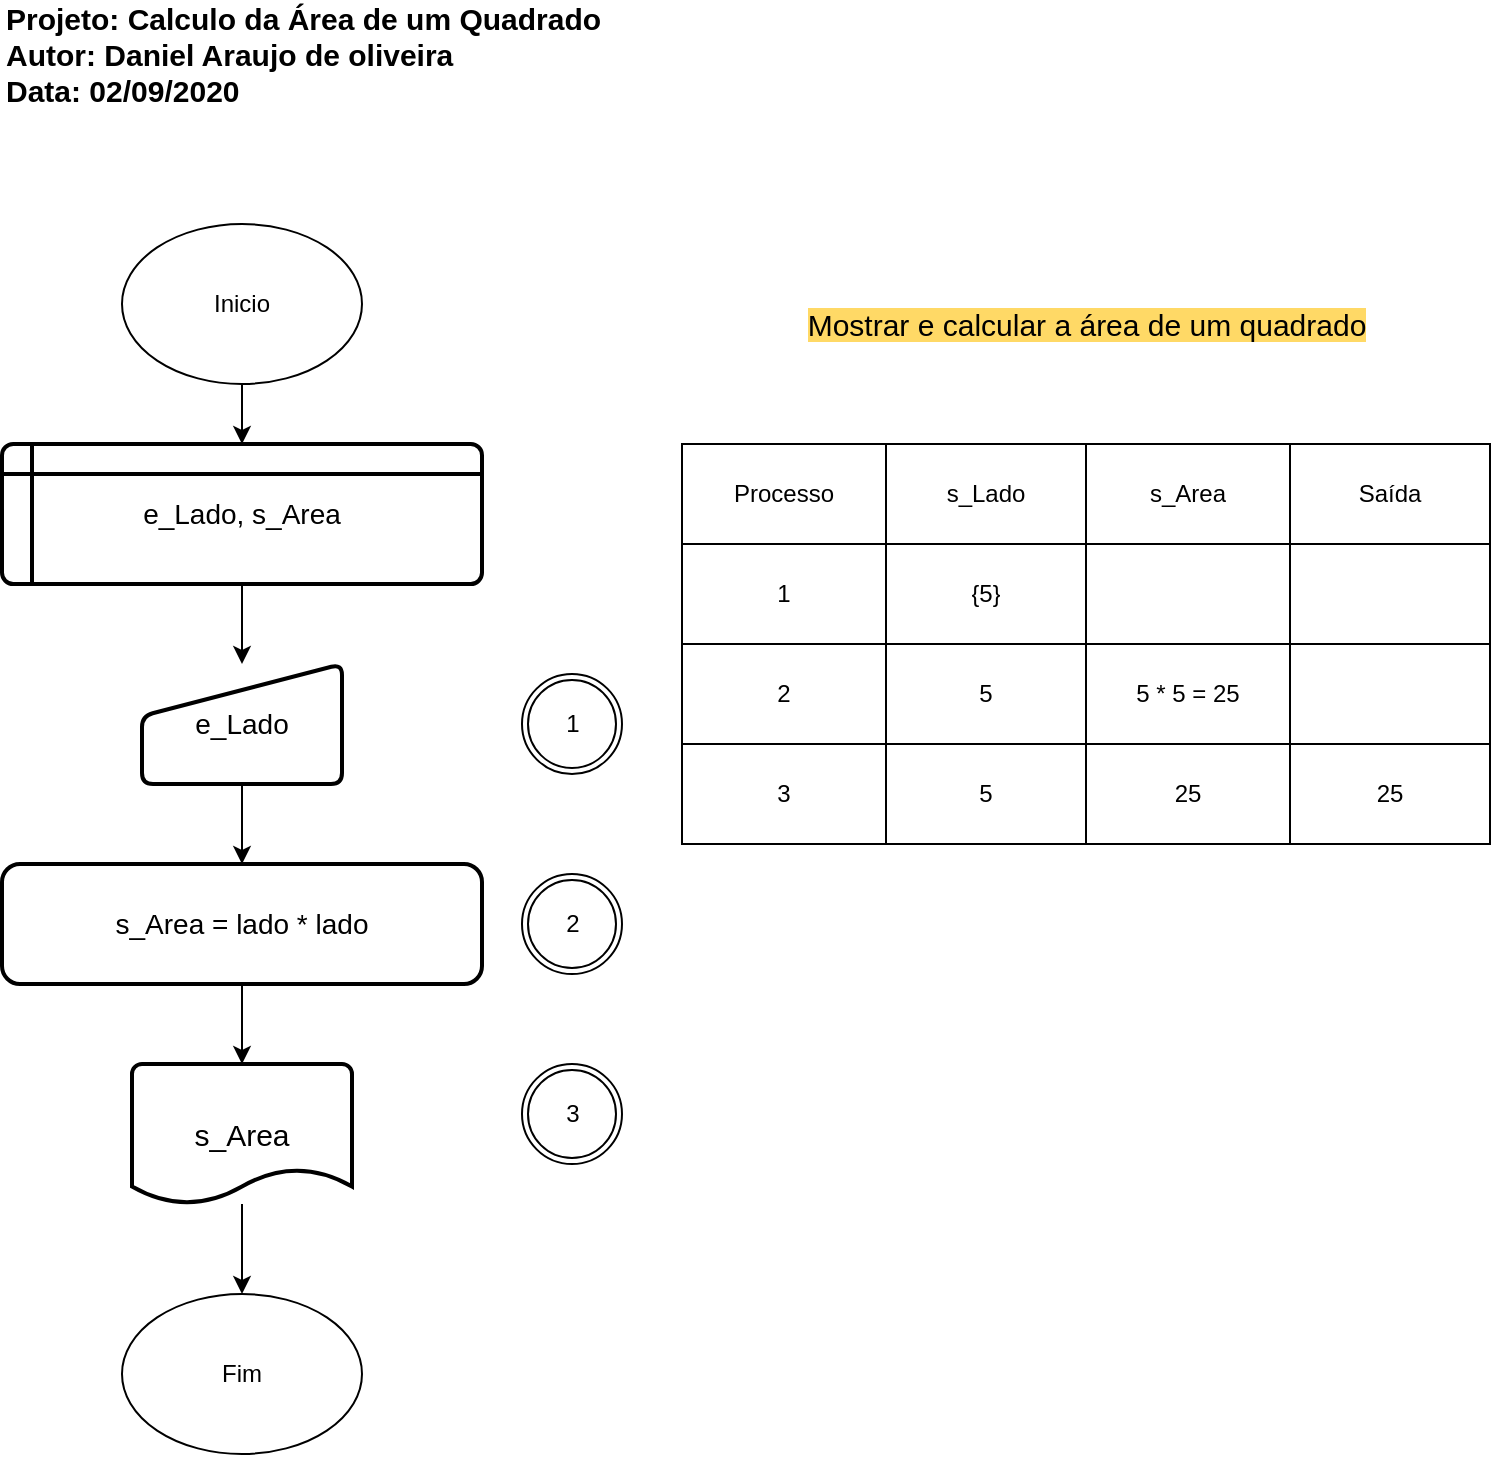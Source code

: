 <mxfile version="13.6.2" type="device"><diagram id="Jc8knD1FA60V8VW25UxL" name="Página-1"><mxGraphModel dx="868" dy="510" grid="1" gridSize="10" guides="1" tooltips="1" connect="1" arrows="1" fold="1" page="1" pageScale="1" pageWidth="827" pageHeight="1169" math="0" shadow="0"><root><mxCell id="0"/><mxCell id="1" parent="0"/><mxCell id="m01gNLwTlSi3TdecSNHu-1" value="" style="edgeStyle=orthogonalEdgeStyle;rounded=0;orthogonalLoop=1;jettySize=auto;html=1;" parent="1" source="m01gNLwTlSi3TdecSNHu-2" target="m01gNLwTlSi3TdecSNHu-6" edge="1"><mxGeometry relative="1" as="geometry"/></mxCell><mxCell id="m01gNLwTlSi3TdecSNHu-2" value="Inicio" style="ellipse;whiteSpace=wrap;html=1;" parent="1" vertex="1"><mxGeometry x="110" y="140" width="120" height="80" as="geometry"/></mxCell><mxCell id="m01gNLwTlSi3TdecSNHu-3" value="" style="edgeStyle=orthogonalEdgeStyle;rounded=0;orthogonalLoop=1;jettySize=auto;html=1;" parent="1" source="m01gNLwTlSi3TdecSNHu-4" target="m01gNLwTlSi3TdecSNHu-10" edge="1"><mxGeometry relative="1" as="geometry"/></mxCell><mxCell id="m01gNLwTlSi3TdecSNHu-4" value="&lt;font style=&quot;font-size: 14px&quot;&gt;e_Lado&lt;/font&gt;" style="html=1;strokeWidth=2;shape=manualInput;whiteSpace=wrap;rounded=1;size=26;arcSize=11;" parent="1" vertex="1"><mxGeometry x="120" y="360" width="100" height="60" as="geometry"/></mxCell><mxCell id="m01gNLwTlSi3TdecSNHu-5" value="" style="edgeStyle=orthogonalEdgeStyle;rounded=0;orthogonalLoop=1;jettySize=auto;html=1;" parent="1" source="m01gNLwTlSi3TdecSNHu-6" target="m01gNLwTlSi3TdecSNHu-4" edge="1"><mxGeometry relative="1" as="geometry"/></mxCell><mxCell id="m01gNLwTlSi3TdecSNHu-6" value="&lt;span style=&quot;font-size: 14px&quot;&gt;e_Lado, s_Area&lt;/span&gt;" style="shape=internalStorage;whiteSpace=wrap;html=1;dx=15;dy=15;rounded=1;arcSize=8;strokeWidth=2;" parent="1" vertex="1"><mxGeometry x="50" y="250" width="240" height="70" as="geometry"/></mxCell><mxCell id="m01gNLwTlSi3TdecSNHu-7" value="" style="edgeStyle=orthogonalEdgeStyle;rounded=0;orthogonalLoop=1;jettySize=auto;html=1;" parent="1" source="m01gNLwTlSi3TdecSNHu-8" target="m01gNLwTlSi3TdecSNHu-11" edge="1"><mxGeometry relative="1" as="geometry"/></mxCell><mxCell id="m01gNLwTlSi3TdecSNHu-8" value="&lt;font style=&quot;font-size: 15px&quot;&gt;s_Area&lt;/font&gt;" style="strokeWidth=2;html=1;shape=mxgraph.flowchart.document2;whiteSpace=wrap;size=0.25;" parent="1" vertex="1"><mxGeometry x="115" y="560" width="110" height="70" as="geometry"/></mxCell><mxCell id="m01gNLwTlSi3TdecSNHu-9" value="" style="edgeStyle=orthogonalEdgeStyle;rounded=0;orthogonalLoop=1;jettySize=auto;html=1;" parent="1" source="m01gNLwTlSi3TdecSNHu-10" target="m01gNLwTlSi3TdecSNHu-8" edge="1"><mxGeometry relative="1" as="geometry"/></mxCell><mxCell id="m01gNLwTlSi3TdecSNHu-10" value="&lt;font style=&quot;font-size: 14px&quot;&gt;s_Area = lado * lado&lt;/font&gt;" style="rounded=1;whiteSpace=wrap;html=1;strokeWidth=2;" parent="1" vertex="1"><mxGeometry x="50" y="460" width="240" height="60" as="geometry"/></mxCell><mxCell id="m01gNLwTlSi3TdecSNHu-12" value="" style="shape=table;html=1;whiteSpace=wrap;startSize=0;container=1;collapsible=0;childLayout=tableLayout;" parent="1" vertex="1"><mxGeometry x="390" y="250" width="404" height="200" as="geometry"/></mxCell><mxCell id="m01gNLwTlSi3TdecSNHu-13" value="" style="shape=partialRectangle;html=1;whiteSpace=wrap;collapsible=0;dropTarget=0;pointerEvents=0;fillColor=none;top=0;left=0;bottom=0;right=0;points=[[0,0.5],[1,0.5]];portConstraint=eastwest;" parent="m01gNLwTlSi3TdecSNHu-12" vertex="1"><mxGeometry width="404" height="50" as="geometry"/></mxCell><mxCell id="m01gNLwTlSi3TdecSNHu-14" value="Processo" style="shape=partialRectangle;html=1;whiteSpace=wrap;connectable=0;overflow=hidden;fillColor=none;top=0;left=0;bottom=0;right=0;" parent="m01gNLwTlSi3TdecSNHu-13" vertex="1"><mxGeometry width="102" height="50" as="geometry"/></mxCell><mxCell id="m01gNLwTlSi3TdecSNHu-15" value="s_Lado" style="shape=partialRectangle;html=1;whiteSpace=wrap;connectable=0;overflow=hidden;fillColor=none;top=0;left=0;bottom=0;right=0;" parent="m01gNLwTlSi3TdecSNHu-13" vertex="1"><mxGeometry x="102" width="100" height="50" as="geometry"/></mxCell><mxCell id="m01gNLwTlSi3TdecSNHu-16" value="s_Area" style="shape=partialRectangle;html=1;whiteSpace=wrap;connectable=0;overflow=hidden;fillColor=none;top=0;left=0;bottom=0;right=0;" parent="m01gNLwTlSi3TdecSNHu-13" vertex="1"><mxGeometry x="202" width="102" height="50" as="geometry"/></mxCell><mxCell id="m01gNLwTlSi3TdecSNHu-17" value="Saída" style="shape=partialRectangle;html=1;whiteSpace=wrap;connectable=0;overflow=hidden;fillColor=none;top=0;left=0;bottom=0;right=0;" parent="m01gNLwTlSi3TdecSNHu-13" vertex="1"><mxGeometry x="304" width="100" height="50" as="geometry"/></mxCell><mxCell id="m01gNLwTlSi3TdecSNHu-18" value="" style="shape=partialRectangle;html=1;whiteSpace=wrap;collapsible=0;dropTarget=0;pointerEvents=0;fillColor=none;top=0;left=0;bottom=0;right=0;points=[[0,0.5],[1,0.5]];portConstraint=eastwest;" parent="m01gNLwTlSi3TdecSNHu-12" vertex="1"><mxGeometry y="50" width="404" height="50" as="geometry"/></mxCell><mxCell id="m01gNLwTlSi3TdecSNHu-19" value="1" style="shape=partialRectangle;html=1;whiteSpace=wrap;connectable=0;overflow=hidden;fillColor=none;top=0;left=0;bottom=0;right=0;" parent="m01gNLwTlSi3TdecSNHu-18" vertex="1"><mxGeometry width="102" height="50" as="geometry"/></mxCell><mxCell id="m01gNLwTlSi3TdecSNHu-20" value="{5}" style="shape=partialRectangle;html=1;whiteSpace=wrap;connectable=0;overflow=hidden;fillColor=none;top=0;left=0;bottom=0;right=0;" parent="m01gNLwTlSi3TdecSNHu-18" vertex="1"><mxGeometry x="102" width="100" height="50" as="geometry"/></mxCell><mxCell id="m01gNLwTlSi3TdecSNHu-21" value="" style="shape=partialRectangle;html=1;whiteSpace=wrap;connectable=0;overflow=hidden;fillColor=none;top=0;left=0;bottom=0;right=0;" parent="m01gNLwTlSi3TdecSNHu-18" vertex="1"><mxGeometry x="202" width="102" height="50" as="geometry"/></mxCell><mxCell id="m01gNLwTlSi3TdecSNHu-22" value="" style="shape=partialRectangle;html=1;whiteSpace=wrap;connectable=0;overflow=hidden;fillColor=none;top=0;left=0;bottom=0;right=0;" parent="m01gNLwTlSi3TdecSNHu-18" vertex="1"><mxGeometry x="304" width="100" height="50" as="geometry"/></mxCell><mxCell id="m01gNLwTlSi3TdecSNHu-23" value="" style="shape=partialRectangle;html=1;whiteSpace=wrap;collapsible=0;dropTarget=0;pointerEvents=0;fillColor=none;top=0;left=0;bottom=0;right=0;points=[[0,0.5],[1,0.5]];portConstraint=eastwest;" parent="m01gNLwTlSi3TdecSNHu-12" vertex="1"><mxGeometry y="100" width="404" height="50" as="geometry"/></mxCell><mxCell id="m01gNLwTlSi3TdecSNHu-24" value="2" style="shape=partialRectangle;html=1;whiteSpace=wrap;connectable=0;overflow=hidden;fillColor=none;top=0;left=0;bottom=0;right=0;" parent="m01gNLwTlSi3TdecSNHu-23" vertex="1"><mxGeometry width="102" height="50" as="geometry"/></mxCell><mxCell id="m01gNLwTlSi3TdecSNHu-25" value="5" style="shape=partialRectangle;html=1;whiteSpace=wrap;connectable=0;overflow=hidden;fillColor=none;top=0;left=0;bottom=0;right=0;" parent="m01gNLwTlSi3TdecSNHu-23" vertex="1"><mxGeometry x="102" width="100" height="50" as="geometry"/></mxCell><mxCell id="m01gNLwTlSi3TdecSNHu-26" value="5 * 5 = 25" style="shape=partialRectangle;html=1;whiteSpace=wrap;connectable=0;overflow=hidden;fillColor=none;top=0;left=0;bottom=0;right=0;" parent="m01gNLwTlSi3TdecSNHu-23" vertex="1"><mxGeometry x="202" width="102" height="50" as="geometry"/></mxCell><mxCell id="m01gNLwTlSi3TdecSNHu-27" value="" style="shape=partialRectangle;html=1;whiteSpace=wrap;connectable=0;overflow=hidden;fillColor=none;top=0;left=0;bottom=0;right=0;" parent="m01gNLwTlSi3TdecSNHu-23" vertex="1"><mxGeometry x="304" width="100" height="50" as="geometry"/></mxCell><mxCell id="m01gNLwTlSi3TdecSNHu-28" value="" style="shape=partialRectangle;html=1;whiteSpace=wrap;collapsible=0;dropTarget=0;pointerEvents=0;fillColor=none;top=0;left=0;bottom=0;right=0;points=[[0,0.5],[1,0.5]];portConstraint=eastwest;" parent="m01gNLwTlSi3TdecSNHu-12" vertex="1"><mxGeometry y="150" width="404" height="50" as="geometry"/></mxCell><mxCell id="m01gNLwTlSi3TdecSNHu-29" value="3" style="shape=partialRectangle;html=1;whiteSpace=wrap;connectable=0;overflow=hidden;fillColor=none;top=0;left=0;bottom=0;right=0;" parent="m01gNLwTlSi3TdecSNHu-28" vertex="1"><mxGeometry width="102" height="50" as="geometry"/></mxCell><mxCell id="m01gNLwTlSi3TdecSNHu-30" value="5" style="shape=partialRectangle;html=1;whiteSpace=wrap;connectable=0;overflow=hidden;fillColor=none;top=0;left=0;bottom=0;right=0;" parent="m01gNLwTlSi3TdecSNHu-28" vertex="1"><mxGeometry x="102" width="100" height="50" as="geometry"/></mxCell><mxCell id="m01gNLwTlSi3TdecSNHu-31" value="25" style="shape=partialRectangle;html=1;whiteSpace=wrap;connectable=0;overflow=hidden;fillColor=none;top=0;left=0;bottom=0;right=0;" parent="m01gNLwTlSi3TdecSNHu-28" vertex="1"><mxGeometry x="202" width="102" height="50" as="geometry"/></mxCell><mxCell id="m01gNLwTlSi3TdecSNHu-32" value="25" style="shape=partialRectangle;html=1;whiteSpace=wrap;connectable=0;overflow=hidden;fillColor=none;top=0;left=0;bottom=0;right=0;" parent="m01gNLwTlSi3TdecSNHu-28" vertex="1"><mxGeometry x="304" width="100" height="50" as="geometry"/></mxCell><mxCell id="m01gNLwTlSi3TdecSNHu-11" value="Fim" style="ellipse;whiteSpace=wrap;html=1;" parent="1" vertex="1"><mxGeometry x="110" y="675" width="120" height="80" as="geometry"/></mxCell><mxCell id="m01gNLwTlSi3TdecSNHu-33" value="" style="shape=mxgraph.bpmn.shape;html=1;verticalLabelPosition=bottom;labelBackgroundColor=#ffffff;verticalAlign=top;align=center;perimeter=ellipsePerimeter;outlineConnect=0;outline=throwing;symbol=general;strokeWidth=1;" parent="1" vertex="1"><mxGeometry x="310" y="365" width="50" height="50" as="geometry"/></mxCell><mxCell id="m01gNLwTlSi3TdecSNHu-34" value="" style="shape=mxgraph.bpmn.shape;html=1;verticalLabelPosition=bottom;labelBackgroundColor=#ffffff;verticalAlign=top;align=center;perimeter=ellipsePerimeter;outlineConnect=0;outline=throwing;symbol=general;strokeWidth=1;" parent="1" vertex="1"><mxGeometry x="310" y="465" width="50" height="50" as="geometry"/></mxCell><mxCell id="m01gNLwTlSi3TdecSNHu-35" value="" style="shape=mxgraph.bpmn.shape;html=1;verticalLabelPosition=bottom;labelBackgroundColor=#ffffff;verticalAlign=top;align=center;perimeter=ellipsePerimeter;outlineConnect=0;outline=throwing;symbol=general;strokeWidth=1;" parent="1" vertex="1"><mxGeometry x="310" y="560" width="50" height="50" as="geometry"/></mxCell><mxCell id="m01gNLwTlSi3TdecSNHu-36" value="1" style="text;html=1;resizable=0;autosize=1;align=center;verticalAlign=middle;points=[];fillColor=none;strokeColor=none;rounded=0;" parent="1" vertex="1"><mxGeometry x="325" y="380" width="20" height="20" as="geometry"/></mxCell><mxCell id="m01gNLwTlSi3TdecSNHu-37" value="2" style="text;html=1;resizable=0;autosize=1;align=center;verticalAlign=middle;points=[];fillColor=none;strokeColor=none;rounded=0;" parent="1" vertex="1"><mxGeometry x="325" y="480" width="20" height="20" as="geometry"/></mxCell><mxCell id="m01gNLwTlSi3TdecSNHu-38" value="3" style="text;html=1;resizable=0;autosize=1;align=center;verticalAlign=middle;points=[];fillColor=none;strokeColor=none;rounded=0;" parent="1" vertex="1"><mxGeometry x="325" y="575" width="20" height="20" as="geometry"/></mxCell><mxCell id="m01gNLwTlSi3TdecSNHu-39" value="&lt;span style=&quot;background-color: rgb(255 , 217 , 102) ; font-size: 15px&quot;&gt;Mostrar e calcular a área de um quadrado&lt;/span&gt;" style="text;html=1;resizable=0;autosize=1;align=center;verticalAlign=middle;points=[];fillColor=none;strokeColor=none;rounded=0;fontSize=15;" parent="1" vertex="1"><mxGeometry x="447" y="180" width="290" height="20" as="geometry"/></mxCell><mxCell id="JlDFYOBxtybbitdyZjfF-1" value="&lt;b style=&quot;font-size: 15px&quot;&gt;Projeto: Calculo da Área de um Quadrado&lt;br&gt;Autor: Daniel Araujo de oliveira&lt;br&gt;Data: 02/09/2020&lt;/b&gt;" style="text;html=1;resizable=0;autosize=1;align=left;verticalAlign=middle;points=[];fillColor=none;strokeColor=none;rounded=0;" vertex="1" parent="1"><mxGeometry x="50" y="30" width="310" height="50" as="geometry"/></mxCell></root></mxGraphModel></diagram></mxfile>